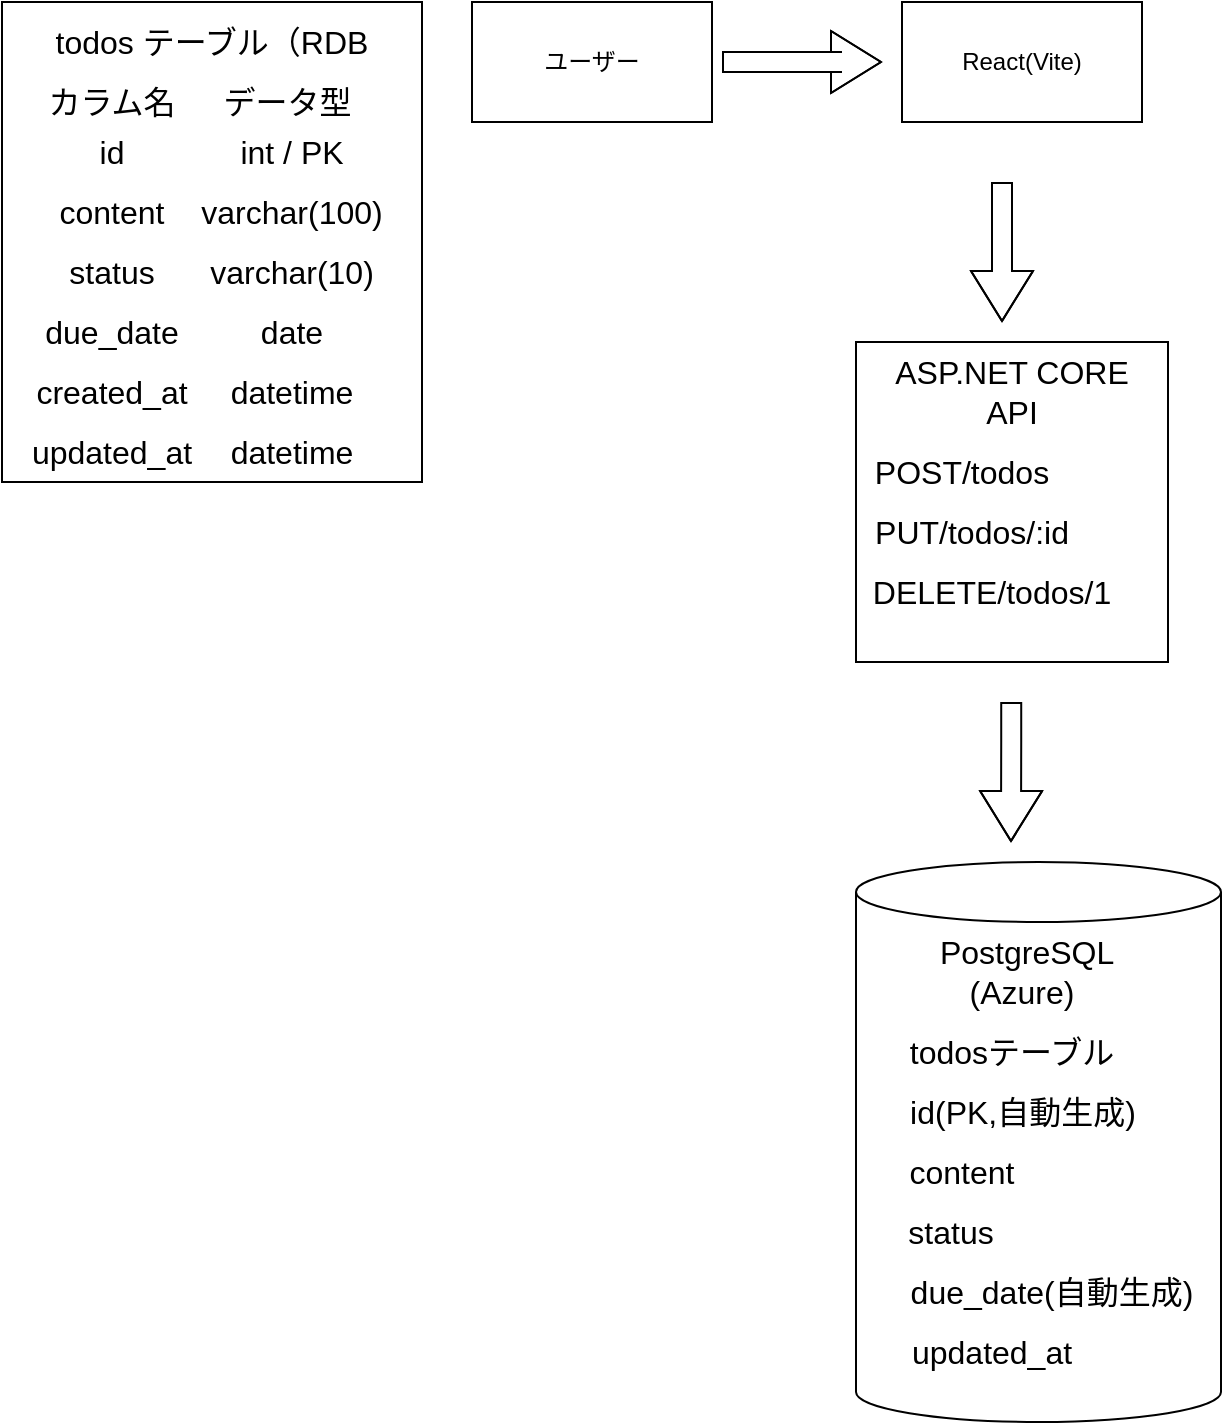 <mxfile version="27.1.6">
  <diagram name="페이지-1" id="yuF-XwQL4MWwSol9SFV9">
    <mxGraphModel dx="940" dy="1124" grid="1" gridSize="10" guides="1" tooltips="1" connect="1" arrows="1" fold="1" page="1" pageScale="1" pageWidth="827" pageHeight="1169" math="0" shadow="0">
      <root>
        <mxCell id="0" />
        <mxCell id="1" parent="0" />
        <mxCell id="pLa9TG02tbNGXC_XAL92-1" value="&lt;div&gt;&lt;br&gt;&lt;/div&gt;" style="rounded=0;whiteSpace=wrap;html=1;" vertex="1" parent="1">
          <mxGeometry x="50" y="140" width="210" height="240" as="geometry" />
        </mxCell>
        <mxCell id="pLa9TG02tbNGXC_XAL92-2" value="todos テーブル（RDB" style="text;strokeColor=none;fillColor=none;html=1;align=center;verticalAlign=middle;whiteSpace=wrap;rounded=0;fontSize=16;" vertex="1" parent="1">
          <mxGeometry x="50" y="140" width="210" height="40" as="geometry" />
        </mxCell>
        <mxCell id="pLa9TG02tbNGXC_XAL92-3" value="カラム名" style="text;strokeColor=none;fillColor=none;html=1;align=center;verticalAlign=middle;whiteSpace=wrap;rounded=0;fontSize=16;" vertex="1" parent="1">
          <mxGeometry x="60" y="170" width="90" height="40" as="geometry" />
        </mxCell>
        <mxCell id="pLa9TG02tbNGXC_XAL92-4" value="データ型&amp;nbsp;" style="text;strokeColor=none;fillColor=none;html=1;align=center;verticalAlign=middle;whiteSpace=wrap;rounded=0;fontSize=16;" vertex="1" parent="1">
          <mxGeometry x="150" y="170" width="90" height="40" as="geometry" />
        </mxCell>
        <mxCell id="pLa9TG02tbNGXC_XAL92-5" value="id" style="text;strokeColor=none;fillColor=none;html=1;align=center;verticalAlign=middle;whiteSpace=wrap;rounded=0;fontSize=16;" vertex="1" parent="1">
          <mxGeometry x="60" y="200" width="90" height="30" as="geometry" />
        </mxCell>
        <mxCell id="pLa9TG02tbNGXC_XAL92-6" value="content" style="text;strokeColor=none;fillColor=none;html=1;align=center;verticalAlign=middle;whiteSpace=wrap;rounded=0;fontSize=16;" vertex="1" parent="1">
          <mxGeometry x="60" y="230" width="90" height="30" as="geometry" />
        </mxCell>
        <mxCell id="pLa9TG02tbNGXC_XAL92-7" value="status" style="text;strokeColor=none;fillColor=none;html=1;align=center;verticalAlign=middle;whiteSpace=wrap;rounded=0;fontSize=16;" vertex="1" parent="1">
          <mxGeometry x="60" y="260" width="90" height="30" as="geometry" />
        </mxCell>
        <mxCell id="pLa9TG02tbNGXC_XAL92-8" value="due_date" style="text;strokeColor=none;fillColor=none;html=1;align=center;verticalAlign=middle;whiteSpace=wrap;rounded=0;fontSize=16;" vertex="1" parent="1">
          <mxGeometry x="60" y="290" width="90" height="30" as="geometry" />
        </mxCell>
        <mxCell id="pLa9TG02tbNGXC_XAL92-9" value="created_at" style="text;strokeColor=none;fillColor=none;html=1;align=center;verticalAlign=middle;whiteSpace=wrap;rounded=0;fontSize=16;" vertex="1" parent="1">
          <mxGeometry x="60" y="320" width="90" height="30" as="geometry" />
        </mxCell>
        <mxCell id="pLa9TG02tbNGXC_XAL92-10" value="updated_at" style="text;strokeColor=none;fillColor=none;html=1;align=center;verticalAlign=middle;whiteSpace=wrap;rounded=0;fontSize=16;" vertex="1" parent="1">
          <mxGeometry x="60" y="350" width="90" height="30" as="geometry" />
        </mxCell>
        <mxCell id="pLa9TG02tbNGXC_XAL92-11" value="int / PK" style="text;strokeColor=none;fillColor=none;html=1;align=center;verticalAlign=middle;whiteSpace=wrap;rounded=0;fontSize=16;" vertex="1" parent="1">
          <mxGeometry x="150" y="200" width="90" height="30" as="geometry" />
        </mxCell>
        <mxCell id="pLa9TG02tbNGXC_XAL92-12" value="varchar(100)" style="text;strokeColor=none;fillColor=none;html=1;align=center;verticalAlign=middle;whiteSpace=wrap;rounded=0;fontSize=16;" vertex="1" parent="1">
          <mxGeometry x="150" y="230" width="90" height="30" as="geometry" />
        </mxCell>
        <mxCell id="pLa9TG02tbNGXC_XAL92-13" value="varchar(10)" style="text;strokeColor=none;fillColor=none;html=1;align=center;verticalAlign=middle;whiteSpace=wrap;rounded=0;fontSize=16;" vertex="1" parent="1">
          <mxGeometry x="150" y="260" width="90" height="30" as="geometry" />
        </mxCell>
        <mxCell id="pLa9TG02tbNGXC_XAL92-14" value="date" style="text;strokeColor=none;fillColor=none;html=1;align=center;verticalAlign=middle;whiteSpace=wrap;rounded=0;fontSize=16;" vertex="1" parent="1">
          <mxGeometry x="150" y="290" width="90" height="30" as="geometry" />
        </mxCell>
        <mxCell id="pLa9TG02tbNGXC_XAL92-15" value="datetime" style="text;strokeColor=none;fillColor=none;html=1;align=center;verticalAlign=middle;whiteSpace=wrap;rounded=0;fontSize=16;" vertex="1" parent="1">
          <mxGeometry x="150" y="320" width="90" height="30" as="geometry" />
        </mxCell>
        <mxCell id="pLa9TG02tbNGXC_XAL92-16" value="datetime" style="text;strokeColor=none;fillColor=none;html=1;align=center;verticalAlign=middle;whiteSpace=wrap;rounded=0;fontSize=16;" vertex="1" parent="1">
          <mxGeometry x="150" y="350" width="90" height="30" as="geometry" />
        </mxCell>
        <mxCell id="pLa9TG02tbNGXC_XAL92-25" value="ユーザー" style="rounded=0;whiteSpace=wrap;html=1;" vertex="1" parent="1">
          <mxGeometry x="285" y="140" width="120" height="60" as="geometry" />
        </mxCell>
        <mxCell id="pLa9TG02tbNGXC_XAL92-26" value="" style="shape=flexArrow;endArrow=classic;html=1;rounded=0;fontSize=12;startSize=8;endSize=8;curved=1;" edge="1" parent="1">
          <mxGeometry width="50" height="50" relative="1" as="geometry">
            <mxPoint x="410" y="170" as="sourcePoint" />
            <mxPoint x="490" y="170" as="targetPoint" />
            <Array as="points">
              <mxPoint x="470" y="170" />
            </Array>
          </mxGeometry>
        </mxCell>
        <mxCell id="pLa9TG02tbNGXC_XAL92-27" value="React(Vite)" style="rounded=0;whiteSpace=wrap;html=1;" vertex="1" parent="1">
          <mxGeometry x="500" y="140" width="120" height="60" as="geometry" />
        </mxCell>
        <mxCell id="pLa9TG02tbNGXC_XAL92-28" value="" style="shape=flexArrow;endArrow=classic;html=1;rounded=0;fontSize=12;startSize=8;endSize=8;curved=1;" edge="1" parent="1">
          <mxGeometry width="50" height="50" relative="1" as="geometry">
            <mxPoint x="550" y="230" as="sourcePoint" />
            <mxPoint x="550" y="300" as="targetPoint" />
            <Array as="points">
              <mxPoint x="550" y="250" />
            </Array>
          </mxGeometry>
        </mxCell>
        <mxCell id="pLa9TG02tbNGXC_XAL92-32" value="" style="rounded=0;whiteSpace=wrap;html=1;" vertex="1" parent="1">
          <mxGeometry x="477" y="310" width="156" height="160" as="geometry" />
        </mxCell>
        <mxCell id="pLa9TG02tbNGXC_XAL92-34" value="ASP.NET CORE API" style="text;strokeColor=none;fillColor=none;html=1;align=center;verticalAlign=middle;whiteSpace=wrap;rounded=0;fontSize=16;" vertex="1" parent="1">
          <mxGeometry x="490" y="320" width="130" height="30" as="geometry" />
        </mxCell>
        <mxCell id="pLa9TG02tbNGXC_XAL92-35" value="POST/todos" style="text;strokeColor=none;fillColor=none;html=1;align=center;verticalAlign=middle;whiteSpace=wrap;rounded=0;fontSize=16;" vertex="1" parent="1">
          <mxGeometry x="500" y="360" width="60" height="30" as="geometry" />
        </mxCell>
        <mxCell id="pLa9TG02tbNGXC_XAL92-37" value="PUT/todos/:id" style="text;strokeColor=none;fillColor=none;html=1;align=center;verticalAlign=middle;whiteSpace=wrap;rounded=0;fontSize=16;" vertex="1" parent="1">
          <mxGeometry x="510" y="390" width="50" height="30" as="geometry" />
        </mxCell>
        <mxCell id="pLa9TG02tbNGXC_XAL92-38" value="DELETE/todos/1" style="text;strokeColor=none;fillColor=none;html=1;align=center;verticalAlign=middle;whiteSpace=wrap;rounded=0;fontSize=16;" vertex="1" parent="1">
          <mxGeometry x="510" y="420" width="70" height="30" as="geometry" />
        </mxCell>
        <mxCell id="pLa9TG02tbNGXC_XAL92-39" value="" style="shape=flexArrow;endArrow=classic;html=1;rounded=0;fontSize=12;startSize=8;endSize=8;curved=1;" edge="1" parent="1">
          <mxGeometry width="50" height="50" relative="1" as="geometry">
            <mxPoint x="554.61" y="490" as="sourcePoint" />
            <mxPoint x="554.5" y="560" as="targetPoint" />
            <Array as="points">
              <mxPoint x="554.61" y="510" />
            </Array>
          </mxGeometry>
        </mxCell>
        <mxCell id="pLa9TG02tbNGXC_XAL92-40" value="" style="shape=cylinder3;whiteSpace=wrap;html=1;boundedLbl=1;backgroundOutline=1;size=15;" vertex="1" parent="1">
          <mxGeometry x="477" y="570" width="182.5" height="280" as="geometry" />
        </mxCell>
        <mxCell id="pLa9TG02tbNGXC_XAL92-42" value="&amp;nbsp;PostgreSQL (Azure)" style="text;strokeColor=none;fillColor=none;html=1;align=center;verticalAlign=middle;whiteSpace=wrap;rounded=0;fontSize=16;" vertex="1" parent="1">
          <mxGeometry x="530" y="610" width="60" height="30" as="geometry" />
        </mxCell>
        <mxCell id="pLa9TG02tbNGXC_XAL92-43" value="todosテーブル" style="text;strokeColor=none;fillColor=none;html=1;align=center;verticalAlign=middle;whiteSpace=wrap;rounded=0;fontSize=16;" vertex="1" parent="1">
          <mxGeometry x="500" y="650" width="110" height="30" as="geometry" />
        </mxCell>
        <mxCell id="pLa9TG02tbNGXC_XAL92-44" value="id(PK,自動生成)" style="text;strokeColor=none;fillColor=none;html=1;align=center;verticalAlign=middle;whiteSpace=wrap;rounded=0;fontSize=16;" vertex="1" parent="1">
          <mxGeometry x="502.5" y="680" width="115" height="30" as="geometry" />
        </mxCell>
        <mxCell id="pLa9TG02tbNGXC_XAL92-46" value="content" style="text;strokeColor=none;fillColor=none;html=1;align=center;verticalAlign=middle;whiteSpace=wrap;rounded=0;fontSize=16;" vertex="1" parent="1">
          <mxGeometry x="465" y="710" width="130" height="30" as="geometry" />
        </mxCell>
        <mxCell id="pLa9TG02tbNGXC_XAL92-49" value="status" style="text;strokeColor=none;fillColor=none;html=1;align=center;verticalAlign=middle;whiteSpace=wrap;rounded=0;fontSize=16;" vertex="1" parent="1">
          <mxGeometry x="467.5" y="740" width="112.5" height="30" as="geometry" />
        </mxCell>
        <mxCell id="pLa9TG02tbNGXC_XAL92-51" value="due_date(自動生成)" style="text;strokeColor=none;fillColor=none;html=1;align=center;verticalAlign=middle;whiteSpace=wrap;rounded=0;fontSize=16;" vertex="1" parent="1">
          <mxGeometry x="495" y="770" width="160" height="30" as="geometry" />
        </mxCell>
        <mxCell id="pLa9TG02tbNGXC_XAL92-55" value="updated_at" style="text;strokeColor=none;fillColor=none;html=1;align=center;verticalAlign=middle;whiteSpace=wrap;rounded=0;fontSize=16;" vertex="1" parent="1">
          <mxGeometry x="515" y="800" width="60" height="30" as="geometry" />
        </mxCell>
      </root>
    </mxGraphModel>
  </diagram>
</mxfile>
